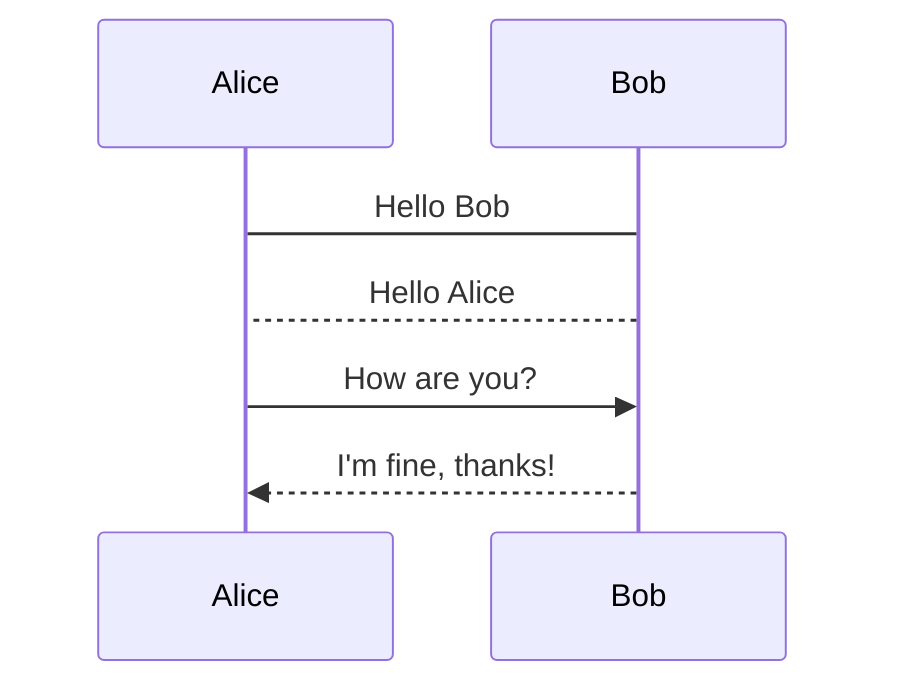 sequenceDiagram
    participant A as Alice
    participant B as Bob
    A->B: Hello Bob
    B-->A: Hello Alice
    A->>B: How are you?
    B-->>A: I'm fine, thanks!